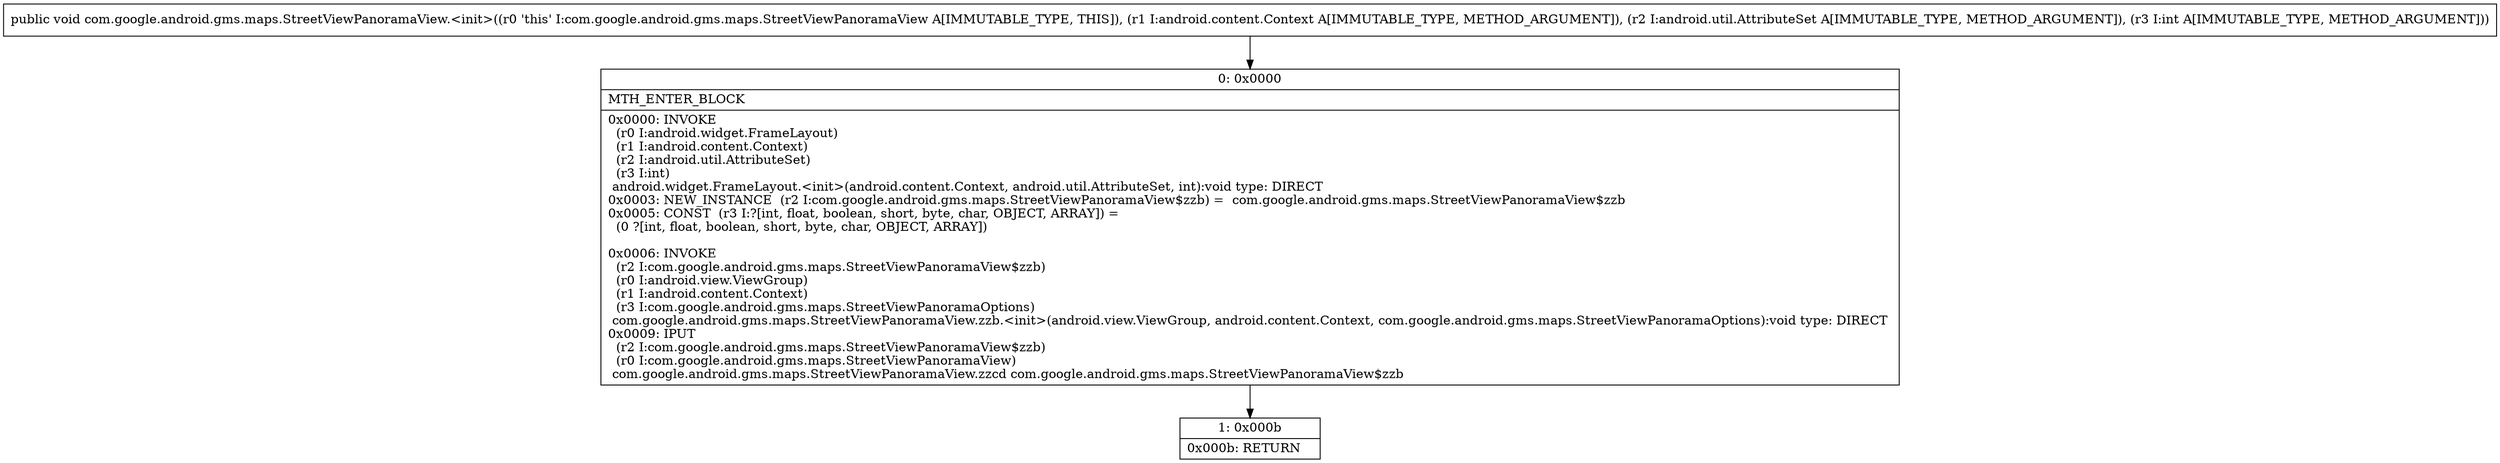 digraph "CFG forcom.google.android.gms.maps.StreetViewPanoramaView.\<init\>(Landroid\/content\/Context;Landroid\/util\/AttributeSet;I)V" {
Node_0 [shape=record,label="{0\:\ 0x0000|MTH_ENTER_BLOCK\l|0x0000: INVOKE  \l  (r0 I:android.widget.FrameLayout)\l  (r1 I:android.content.Context)\l  (r2 I:android.util.AttributeSet)\l  (r3 I:int)\l android.widget.FrameLayout.\<init\>(android.content.Context, android.util.AttributeSet, int):void type: DIRECT \l0x0003: NEW_INSTANCE  (r2 I:com.google.android.gms.maps.StreetViewPanoramaView$zzb) =  com.google.android.gms.maps.StreetViewPanoramaView$zzb \l0x0005: CONST  (r3 I:?[int, float, boolean, short, byte, char, OBJECT, ARRAY]) = \l  (0 ?[int, float, boolean, short, byte, char, OBJECT, ARRAY])\l \l0x0006: INVOKE  \l  (r2 I:com.google.android.gms.maps.StreetViewPanoramaView$zzb)\l  (r0 I:android.view.ViewGroup)\l  (r1 I:android.content.Context)\l  (r3 I:com.google.android.gms.maps.StreetViewPanoramaOptions)\l com.google.android.gms.maps.StreetViewPanoramaView.zzb.\<init\>(android.view.ViewGroup, android.content.Context, com.google.android.gms.maps.StreetViewPanoramaOptions):void type: DIRECT \l0x0009: IPUT  \l  (r2 I:com.google.android.gms.maps.StreetViewPanoramaView$zzb)\l  (r0 I:com.google.android.gms.maps.StreetViewPanoramaView)\l com.google.android.gms.maps.StreetViewPanoramaView.zzcd com.google.android.gms.maps.StreetViewPanoramaView$zzb \l}"];
Node_1 [shape=record,label="{1\:\ 0x000b|0x000b: RETURN   \l}"];
MethodNode[shape=record,label="{public void com.google.android.gms.maps.StreetViewPanoramaView.\<init\>((r0 'this' I:com.google.android.gms.maps.StreetViewPanoramaView A[IMMUTABLE_TYPE, THIS]), (r1 I:android.content.Context A[IMMUTABLE_TYPE, METHOD_ARGUMENT]), (r2 I:android.util.AttributeSet A[IMMUTABLE_TYPE, METHOD_ARGUMENT]), (r3 I:int A[IMMUTABLE_TYPE, METHOD_ARGUMENT])) }"];
MethodNode -> Node_0;
Node_0 -> Node_1;
}

